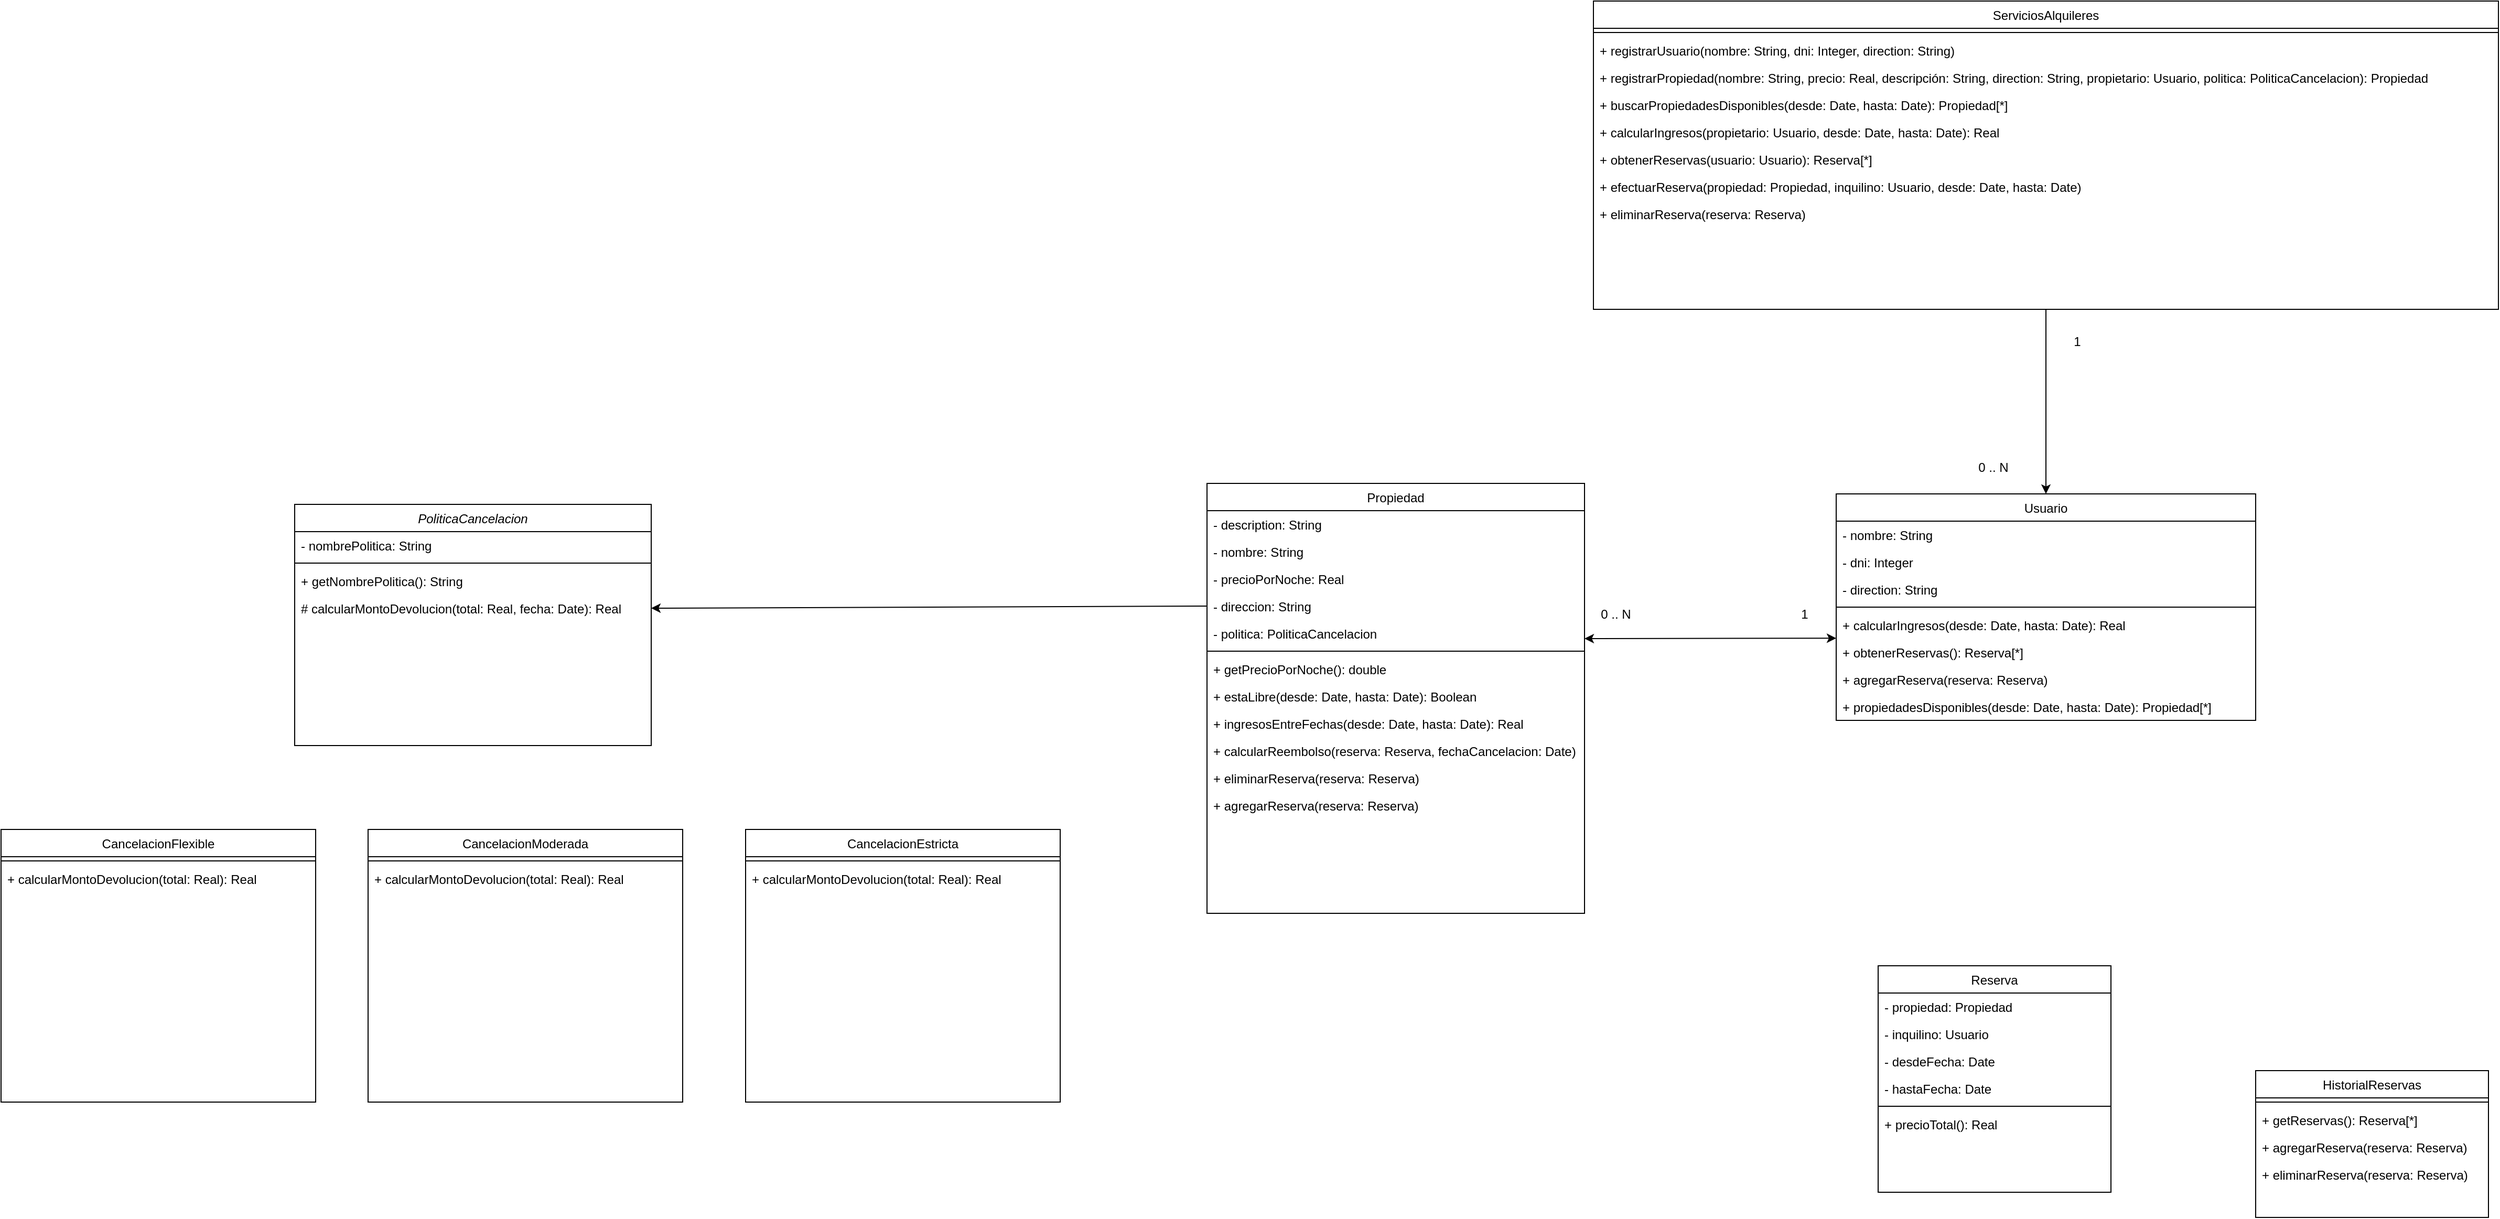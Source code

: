 <mxfile version="22.0.6" type="device">
  <diagram id="C5RBs43oDa-KdzZeNtuy" name="Page-1">
    <mxGraphModel dx="2368" dy="1470" grid="1" gridSize="10" guides="1" tooltips="1" connect="1" arrows="1" fold="1" page="1" pageScale="1" pageWidth="827" pageHeight="1169" math="0" shadow="0">
      <root>
        <mxCell id="WIyWlLk6GJQsqaUBKTNV-0" />
        <mxCell id="WIyWlLk6GJQsqaUBKTNV-1" parent="WIyWlLk6GJQsqaUBKTNV-0" />
        <mxCell id="zkfFHV4jXpPFQw0GAbJ--17" value="Usuario" style="swimlane;fontStyle=0;align=center;verticalAlign=top;childLayout=stackLayout;horizontal=1;startSize=26;horizontalStack=0;resizeParent=1;resizeLast=0;collapsible=1;marginBottom=0;rounded=0;shadow=0;strokeWidth=1;" parent="WIyWlLk6GJQsqaUBKTNV-1" vertex="1">
          <mxGeometry x="450" y="150" width="400" height="216" as="geometry">
            <mxRectangle x="550" y="140" width="160" height="26" as="alternateBounds" />
          </mxGeometry>
        </mxCell>
        <mxCell id="Z69i1eqltzNL1kWbj4Vy-1" value="- nombre: String" style="text;align=left;verticalAlign=top;spacingLeft=4;spacingRight=4;overflow=hidden;rotatable=0;points=[[0,0.5],[1,0.5]];portConstraint=eastwest;" parent="zkfFHV4jXpPFQw0GAbJ--17" vertex="1">
          <mxGeometry y="26" width="400" height="26" as="geometry" />
        </mxCell>
        <mxCell id="Z69i1eqltzNL1kWbj4Vy-5" value="- dni: Integer" style="text;align=left;verticalAlign=top;spacingLeft=4;spacingRight=4;overflow=hidden;rotatable=0;points=[[0,0.5],[1,0.5]];portConstraint=eastwest;" parent="zkfFHV4jXpPFQw0GAbJ--17" vertex="1">
          <mxGeometry y="52" width="400" height="26" as="geometry" />
        </mxCell>
        <mxCell id="Z69i1eqltzNL1kWbj4Vy-6" value="- direction: String" style="text;align=left;verticalAlign=top;spacingLeft=4;spacingRight=4;overflow=hidden;rotatable=0;points=[[0,0.5],[1,0.5]];portConstraint=eastwest;" parent="zkfFHV4jXpPFQw0GAbJ--17" vertex="1">
          <mxGeometry y="78" width="400" height="26" as="geometry" />
        </mxCell>
        <mxCell id="zkfFHV4jXpPFQw0GAbJ--23" value="" style="line;html=1;strokeWidth=1;align=left;verticalAlign=middle;spacingTop=-1;spacingLeft=3;spacingRight=3;rotatable=0;labelPosition=right;points=[];portConstraint=eastwest;" parent="zkfFHV4jXpPFQw0GAbJ--17" vertex="1">
          <mxGeometry y="104" width="400" height="8" as="geometry" />
        </mxCell>
        <mxCell id="Z69i1eqltzNL1kWbj4Vy-29" value="+ calcularIngresos(desde: Date, hasta: Date): Real" style="text;align=left;verticalAlign=top;spacingLeft=4;spacingRight=4;overflow=hidden;rotatable=0;points=[[0,0.5],[1,0.5]];portConstraint=eastwest;" parent="zkfFHV4jXpPFQw0GAbJ--17" vertex="1">
          <mxGeometry y="112" width="400" height="26" as="geometry" />
        </mxCell>
        <mxCell id="Z69i1eqltzNL1kWbj4Vy-30" value="+ obtenerReservas(): Reserva[*]" style="text;align=left;verticalAlign=top;spacingLeft=4;spacingRight=4;overflow=hidden;rotatable=0;points=[[0,0.5],[1,0.5]];portConstraint=eastwest;" parent="zkfFHV4jXpPFQw0GAbJ--17" vertex="1">
          <mxGeometry y="138" width="400" height="26" as="geometry" />
        </mxCell>
        <mxCell id="on9pxLoIMXoFx7U_Ofeh-1" value="+ agregarReserva(reserva: Reserva)" style="text;align=left;verticalAlign=top;spacingLeft=4;spacingRight=4;overflow=hidden;rotatable=0;points=[[0,0.5],[1,0.5]];portConstraint=eastwest;" parent="zkfFHV4jXpPFQw0GAbJ--17" vertex="1">
          <mxGeometry y="164" width="400" height="26" as="geometry" />
        </mxCell>
        <mxCell id="VodQPuuzfbgn1V_yBsdc-93" value="+ propiedadesDisponibles(desde: Date, hasta: Date): Propiedad[*]" style="text;align=left;verticalAlign=top;spacingLeft=4;spacingRight=4;overflow=hidden;rotatable=0;points=[[0,0.5],[1,0.5]];portConstraint=eastwest;" parent="zkfFHV4jXpPFQw0GAbJ--17" vertex="1">
          <mxGeometry y="190" width="400" height="26" as="geometry" />
        </mxCell>
        <mxCell id="Z69i1eqltzNL1kWbj4Vy-7" value="Propiedad" style="swimlane;fontStyle=0;align=center;verticalAlign=top;childLayout=stackLayout;horizontal=1;startSize=26;horizontalStack=0;resizeParent=1;resizeLast=0;collapsible=1;marginBottom=0;rounded=0;shadow=0;strokeWidth=1;" parent="WIyWlLk6GJQsqaUBKTNV-1" vertex="1">
          <mxGeometry x="-150" y="140" width="360" height="410" as="geometry">
            <mxRectangle x="550" y="140" width="160" height="26" as="alternateBounds" />
          </mxGeometry>
        </mxCell>
        <mxCell id="Z69i1eqltzNL1kWbj4Vy-9" value="- description: String" style="text;align=left;verticalAlign=top;spacingLeft=4;spacingRight=4;overflow=hidden;rotatable=0;points=[[0,0.5],[1,0.5]];portConstraint=eastwest;" parent="Z69i1eqltzNL1kWbj4Vy-7" vertex="1">
          <mxGeometry y="26" width="360" height="26" as="geometry" />
        </mxCell>
        <mxCell id="Z69i1eqltzNL1kWbj4Vy-8" value="- nombre: String" style="text;align=left;verticalAlign=top;spacingLeft=4;spacingRight=4;overflow=hidden;rotatable=0;points=[[0,0.5],[1,0.5]];portConstraint=eastwest;" parent="Z69i1eqltzNL1kWbj4Vy-7" vertex="1">
          <mxGeometry y="52" width="360" height="26" as="geometry" />
        </mxCell>
        <mxCell id="Z69i1eqltzNL1kWbj4Vy-14" value="- precioPorNoche: Real" style="text;align=left;verticalAlign=top;spacingLeft=4;spacingRight=4;overflow=hidden;rotatable=0;points=[[0,0.5],[1,0.5]];portConstraint=eastwest;" parent="Z69i1eqltzNL1kWbj4Vy-7" vertex="1">
          <mxGeometry y="78" width="360" height="26" as="geometry" />
        </mxCell>
        <mxCell id="Z69i1eqltzNL1kWbj4Vy-27" value="- direccion: String" style="text;align=left;verticalAlign=top;spacingLeft=4;spacingRight=4;overflow=hidden;rotatable=0;points=[[0,0.5],[1,0.5]];portConstraint=eastwest;" parent="Z69i1eqltzNL1kWbj4Vy-7" vertex="1">
          <mxGeometry y="104" width="360" height="26" as="geometry" />
        </mxCell>
        <mxCell id="br2Br22_RLZlkPCpj5Lr-3" value="- politica: PoliticaCancelacion" style="text;align=left;verticalAlign=top;spacingLeft=4;spacingRight=4;overflow=hidden;rotatable=0;points=[[0,0.5],[1,0.5]];portConstraint=eastwest;" parent="Z69i1eqltzNL1kWbj4Vy-7" vertex="1">
          <mxGeometry y="130" width="360" height="26" as="geometry" />
        </mxCell>
        <mxCell id="Z69i1eqltzNL1kWbj4Vy-13" value="" style="line;html=1;strokeWidth=1;align=left;verticalAlign=middle;spacingTop=-1;spacingLeft=3;spacingRight=3;rotatable=0;labelPosition=right;points=[];portConstraint=eastwest;" parent="Z69i1eqltzNL1kWbj4Vy-7" vertex="1">
          <mxGeometry y="156" width="360" height="8" as="geometry" />
        </mxCell>
        <mxCell id="VodQPuuzfbgn1V_yBsdc-75" value="+ getPrecioPorNoche(): double" style="text;align=left;verticalAlign=top;spacingLeft=4;spacingRight=4;overflow=hidden;rotatable=0;points=[[0,0.5],[1,0.5]];portConstraint=eastwest;" parent="Z69i1eqltzNL1kWbj4Vy-7" vertex="1">
          <mxGeometry y="164" width="360" height="26" as="geometry" />
        </mxCell>
        <mxCell id="Z69i1eqltzNL1kWbj4Vy-32" value="+ estaLibre(desde: Date, hasta: Date): Boolean" style="text;align=left;verticalAlign=top;spacingLeft=4;spacingRight=4;overflow=hidden;rotatable=0;points=[[0,0.5],[1,0.5]];portConstraint=eastwest;" parent="Z69i1eqltzNL1kWbj4Vy-7" vertex="1">
          <mxGeometry y="190" width="360" height="26" as="geometry" />
        </mxCell>
        <mxCell id="Z69i1eqltzNL1kWbj4Vy-47" value="+ ingresosEntreFechas(desde: Date, hasta: Date): Real" style="text;align=left;verticalAlign=top;spacingLeft=4;spacingRight=4;overflow=hidden;rotatable=0;points=[[0,0.5],[1,0.5]];portConstraint=eastwest;" parent="Z69i1eqltzNL1kWbj4Vy-7" vertex="1">
          <mxGeometry y="216" width="360" height="26" as="geometry" />
        </mxCell>
        <mxCell id="VodQPuuzfbgn1V_yBsdc-63" value="+ calcularReembolso(reserva: Reserva, fechaCancelacion: Date)" style="text;align=left;verticalAlign=top;spacingLeft=4;spacingRight=4;overflow=hidden;rotatable=0;points=[[0,0.5],[1,0.5]];portConstraint=eastwest;" parent="Z69i1eqltzNL1kWbj4Vy-7" vertex="1">
          <mxGeometry y="242" width="360" height="26" as="geometry" />
        </mxCell>
        <mxCell id="VodQPuuzfbgn1V_yBsdc-76" value="+ eliminarReserva(reserva: Reserva)" style="text;align=left;verticalAlign=top;spacingLeft=4;spacingRight=4;overflow=hidden;rotatable=0;points=[[0,0.5],[1,0.5]];portConstraint=eastwest;" parent="Z69i1eqltzNL1kWbj4Vy-7" vertex="1">
          <mxGeometry y="268" width="360" height="26" as="geometry" />
        </mxCell>
        <mxCell id="VodQPuuzfbgn1V_yBsdc-78" value="+ agregarReserva(reserva: Reserva)" style="text;align=left;verticalAlign=top;spacingLeft=4;spacingRight=4;overflow=hidden;rotatable=0;points=[[0,0.5],[1,0.5]];portConstraint=eastwest;" parent="Z69i1eqltzNL1kWbj4Vy-7" vertex="1">
          <mxGeometry y="294" width="360" height="26" as="geometry" />
        </mxCell>
        <mxCell id="CxufDs1az2V0f5SNO1QJ-0" value="ServiciosAlquileres" style="swimlane;fontStyle=0;align=center;verticalAlign=top;childLayout=stackLayout;horizontal=1;startSize=26;horizontalStack=0;resizeParent=1;resizeLast=0;collapsible=1;marginBottom=0;rounded=0;shadow=0;strokeWidth=1;" parent="WIyWlLk6GJQsqaUBKTNV-1" vertex="1">
          <mxGeometry x="218.5" y="-320" width="863" height="294" as="geometry">
            <mxRectangle x="550" y="140" width="160" height="26" as="alternateBounds" />
          </mxGeometry>
        </mxCell>
        <mxCell id="CxufDs1az2V0f5SNO1QJ-6" value="" style="line;html=1;strokeWidth=1;align=left;verticalAlign=middle;spacingTop=-1;spacingLeft=3;spacingRight=3;rotatable=0;labelPosition=right;points=[];portConstraint=eastwest;" parent="CxufDs1az2V0f5SNO1QJ-0" vertex="1">
          <mxGeometry y="26" width="863" height="8" as="geometry" />
        </mxCell>
        <mxCell id="CxufDs1az2V0f5SNO1QJ-9" value="+ registrarUsuario(nombre: String, dni: Integer, direction: String)" style="text;align=left;verticalAlign=top;spacingLeft=4;spacingRight=4;overflow=hidden;rotatable=0;points=[[0,0.5],[1,0.5]];portConstraint=eastwest;" parent="CxufDs1az2V0f5SNO1QJ-0" vertex="1">
          <mxGeometry y="34" width="863" height="26" as="geometry" />
        </mxCell>
        <mxCell id="CxufDs1az2V0f5SNO1QJ-17" value="+ registrarPropiedad(nombre: String, precio: Real, descripción: String, direction: String, propietario: Usuario, politica: PoliticaCancelacion): Propiedad" style="text;align=left;verticalAlign=top;spacingLeft=4;spacingRight=4;overflow=hidden;rotatable=0;points=[[0,0.5],[1,0.5]];portConstraint=eastwest;" parent="CxufDs1az2V0f5SNO1QJ-0" vertex="1">
          <mxGeometry y="60" width="863" height="26" as="geometry" />
        </mxCell>
        <mxCell id="CxufDs1az2V0f5SNO1QJ-10" value="+ buscarPropiedadesDisponibles(desde: Date, hasta: Date): Propiedad[*]" style="text;align=left;verticalAlign=top;spacingLeft=4;spacingRight=4;overflow=hidden;rotatable=0;points=[[0,0.5],[1,0.5]];portConstraint=eastwest;" parent="CxufDs1az2V0f5SNO1QJ-0" vertex="1">
          <mxGeometry y="86" width="863" height="26" as="geometry" />
        </mxCell>
        <mxCell id="CxufDs1az2V0f5SNO1QJ-21" value="+ calcularIngresos(propietario: Usuario, desde: Date, hasta: Date): Real" style="text;align=left;verticalAlign=top;spacingLeft=4;spacingRight=4;overflow=hidden;rotatable=0;points=[[0,0.5],[1,0.5]];portConstraint=eastwest;" parent="CxufDs1az2V0f5SNO1QJ-0" vertex="1">
          <mxGeometry y="112" width="863" height="26" as="geometry" />
        </mxCell>
        <mxCell id="CxufDs1az2V0f5SNO1QJ-20" value="+ obtenerReservas(usuario: Usuario): Reserva[*]" style="text;align=left;verticalAlign=top;spacingLeft=4;spacingRight=4;overflow=hidden;rotatable=0;points=[[0,0.5],[1,0.5]];portConstraint=eastwest;" parent="CxufDs1az2V0f5SNO1QJ-0" vertex="1">
          <mxGeometry y="138" width="863" height="26" as="geometry" />
        </mxCell>
        <mxCell id="CxufDs1az2V0f5SNO1QJ-12" value="+ efectuarReserva(propiedad: Propiedad, inquilino: Usuario, desde: Date, hasta: Date)" style="text;align=left;verticalAlign=top;spacingLeft=4;spacingRight=4;overflow=hidden;rotatable=0;points=[[0,0.5],[1,0.5]];portConstraint=eastwest;" parent="CxufDs1az2V0f5SNO1QJ-0" vertex="1">
          <mxGeometry y="164" width="863" height="26" as="geometry" />
        </mxCell>
        <mxCell id="CxufDs1az2V0f5SNO1QJ-19" value="+ eliminarReserva(reserva: Reserva)" style="text;align=left;verticalAlign=top;spacingLeft=4;spacingRight=4;overflow=hidden;rotatable=0;points=[[0,0.5],[1,0.5]];portConstraint=eastwest;" parent="CxufDs1az2V0f5SNO1QJ-0" vertex="1">
          <mxGeometry y="190" width="863" height="26" as="geometry" />
        </mxCell>
        <mxCell id="CxufDs1az2V0f5SNO1QJ-26" value="PoliticaCancelacion" style="swimlane;fontStyle=2;align=center;verticalAlign=top;childLayout=stackLayout;horizontal=1;startSize=26;horizontalStack=0;resizeParent=1;resizeLast=0;collapsible=1;marginBottom=0;rounded=0;shadow=0;strokeWidth=1;" parent="WIyWlLk6GJQsqaUBKTNV-1" vertex="1">
          <mxGeometry x="-1020" y="160" width="340" height="230" as="geometry">
            <mxRectangle x="550" y="140" width="160" height="26" as="alternateBounds" />
          </mxGeometry>
        </mxCell>
        <mxCell id="CxufDs1az2V0f5SNO1QJ-38" value="- nombrePolitica: String" style="text;align=left;verticalAlign=top;spacingLeft=4;spacingRight=4;overflow=hidden;rotatable=0;points=[[0,0.5],[1,0.5]];portConstraint=eastwest;" parent="CxufDs1az2V0f5SNO1QJ-26" vertex="1">
          <mxGeometry y="26" width="340" height="26" as="geometry" />
        </mxCell>
        <mxCell id="CxufDs1az2V0f5SNO1QJ-31" value="" style="line;html=1;strokeWidth=1;align=left;verticalAlign=middle;spacingTop=-1;spacingLeft=3;spacingRight=3;rotatable=0;labelPosition=right;points=[];portConstraint=eastwest;" parent="CxufDs1az2V0f5SNO1QJ-26" vertex="1">
          <mxGeometry y="52" width="340" height="8" as="geometry" />
        </mxCell>
        <mxCell id="CxufDs1az2V0f5SNO1QJ-39" value="+ getNombrePolitica(): String" style="text;align=left;verticalAlign=top;spacingLeft=4;spacingRight=4;overflow=hidden;rotatable=0;points=[[0,0.5],[1,0.5]];portConstraint=eastwest;" parent="CxufDs1az2V0f5SNO1QJ-26" vertex="1">
          <mxGeometry y="60" width="340" height="26" as="geometry" />
        </mxCell>
        <mxCell id="CxufDs1az2V0f5SNO1QJ-32" value="# calcularMontoDevolucion(total: Real, fecha: Date): Real" style="text;align=left;verticalAlign=top;spacingLeft=4;spacingRight=4;overflow=hidden;rotatable=0;points=[[0,0.5],[1,0.5]];portConstraint=eastwest;" parent="CxufDs1az2V0f5SNO1QJ-26" vertex="1">
          <mxGeometry y="86" width="340" height="26" as="geometry" />
        </mxCell>
        <mxCell id="CxufDs1az2V0f5SNO1QJ-35" value="CancelacionFlexible" style="swimlane;fontStyle=0;align=center;verticalAlign=top;childLayout=stackLayout;horizontal=1;startSize=26;horizontalStack=0;resizeParent=1;resizeLast=0;collapsible=1;marginBottom=0;rounded=0;shadow=0;strokeWidth=1;" parent="WIyWlLk6GJQsqaUBKTNV-1" vertex="1">
          <mxGeometry x="-1300" y="470" width="300" height="260" as="geometry">
            <mxRectangle x="550" y="140" width="160" height="26" as="alternateBounds" />
          </mxGeometry>
        </mxCell>
        <mxCell id="CxufDs1az2V0f5SNO1QJ-36" value="" style="line;html=1;strokeWidth=1;align=left;verticalAlign=middle;spacingTop=-1;spacingLeft=3;spacingRight=3;rotatable=0;labelPosition=right;points=[];portConstraint=eastwest;" parent="CxufDs1az2V0f5SNO1QJ-35" vertex="1">
          <mxGeometry y="26" width="300" height="8" as="geometry" />
        </mxCell>
        <mxCell id="CxufDs1az2V0f5SNO1QJ-37" value="+ calcularMontoDevolucion(total: Real): Real" style="text;align=left;verticalAlign=top;spacingLeft=4;spacingRight=4;overflow=hidden;rotatable=0;points=[[0,0.5],[1,0.5]];portConstraint=eastwest;" parent="CxufDs1az2V0f5SNO1QJ-35" vertex="1">
          <mxGeometry y="34" width="300" height="26" as="geometry" />
        </mxCell>
        <mxCell id="CxufDs1az2V0f5SNO1QJ-40" value="CancelacionModerada" style="swimlane;fontStyle=0;align=center;verticalAlign=top;childLayout=stackLayout;horizontal=1;startSize=26;horizontalStack=0;resizeParent=1;resizeLast=0;collapsible=1;marginBottom=0;rounded=0;shadow=0;strokeWidth=1;" parent="WIyWlLk6GJQsqaUBKTNV-1" vertex="1">
          <mxGeometry x="-950" y="470" width="300" height="260" as="geometry">
            <mxRectangle x="550" y="140" width="160" height="26" as="alternateBounds" />
          </mxGeometry>
        </mxCell>
        <mxCell id="CxufDs1az2V0f5SNO1QJ-41" value="" style="line;html=1;strokeWidth=1;align=left;verticalAlign=middle;spacingTop=-1;spacingLeft=3;spacingRight=3;rotatable=0;labelPosition=right;points=[];portConstraint=eastwest;" parent="CxufDs1az2V0f5SNO1QJ-40" vertex="1">
          <mxGeometry y="26" width="300" height="8" as="geometry" />
        </mxCell>
        <mxCell id="CxufDs1az2V0f5SNO1QJ-42" value="+ calcularMontoDevolucion(total: Real): Real" style="text;align=left;verticalAlign=top;spacingLeft=4;spacingRight=4;overflow=hidden;rotatable=0;points=[[0,0.5],[1,0.5]];portConstraint=eastwest;" parent="CxufDs1az2V0f5SNO1QJ-40" vertex="1">
          <mxGeometry y="34" width="300" height="26" as="geometry" />
        </mxCell>
        <mxCell id="CxufDs1az2V0f5SNO1QJ-43" value="CancelacionEstricta" style="swimlane;fontStyle=0;align=center;verticalAlign=top;childLayout=stackLayout;horizontal=1;startSize=26;horizontalStack=0;resizeParent=1;resizeLast=0;collapsible=1;marginBottom=0;rounded=0;shadow=0;strokeWidth=1;" parent="WIyWlLk6GJQsqaUBKTNV-1" vertex="1">
          <mxGeometry x="-590" y="470" width="300" height="260" as="geometry">
            <mxRectangle x="550" y="140" width="160" height="26" as="alternateBounds" />
          </mxGeometry>
        </mxCell>
        <mxCell id="CxufDs1az2V0f5SNO1QJ-44" value="" style="line;html=1;strokeWidth=1;align=left;verticalAlign=middle;spacingTop=-1;spacingLeft=3;spacingRight=3;rotatable=0;labelPosition=right;points=[];portConstraint=eastwest;" parent="CxufDs1az2V0f5SNO1QJ-43" vertex="1">
          <mxGeometry y="26" width="300" height="8" as="geometry" />
        </mxCell>
        <mxCell id="CxufDs1az2V0f5SNO1QJ-45" value="+ calcularMontoDevolucion(total: Real): Real" style="text;align=left;verticalAlign=top;spacingLeft=4;spacingRight=4;overflow=hidden;rotatable=0;points=[[0,0.5],[1,0.5]];portConstraint=eastwest;" parent="CxufDs1az2V0f5SNO1QJ-43" vertex="1">
          <mxGeometry y="34" width="300" height="26" as="geometry" />
        </mxCell>
        <mxCell id="VodQPuuzfbgn1V_yBsdc-9" value="1" style="text;html=1;strokeColor=none;fillColor=none;align=center;verticalAlign=middle;whiteSpace=wrap;rounded=0;" parent="WIyWlLk6GJQsqaUBKTNV-1" vertex="1">
          <mxGeometry x="650" y="-10" width="60" height="30" as="geometry" />
        </mxCell>
        <mxCell id="VodQPuuzfbgn1V_yBsdc-16" value="HistorialReservas" style="swimlane;fontStyle=0;align=center;verticalAlign=top;childLayout=stackLayout;horizontal=1;startSize=26;horizontalStack=0;resizeParent=1;resizeLast=0;collapsible=1;marginBottom=0;rounded=0;shadow=0;strokeWidth=1;" parent="WIyWlLk6GJQsqaUBKTNV-1" vertex="1">
          <mxGeometry x="850" y="700" width="222" height="140" as="geometry">
            <mxRectangle x="550" y="140" width="160" height="26" as="alternateBounds" />
          </mxGeometry>
        </mxCell>
        <mxCell id="VodQPuuzfbgn1V_yBsdc-22" value="" style="line;html=1;strokeWidth=1;align=left;verticalAlign=middle;spacingTop=-1;spacingLeft=3;spacingRight=3;rotatable=0;labelPosition=right;points=[];portConstraint=eastwest;" parent="VodQPuuzfbgn1V_yBsdc-16" vertex="1">
          <mxGeometry y="26" width="222" height="8" as="geometry" />
        </mxCell>
        <mxCell id="VodQPuuzfbgn1V_yBsdc-56" value="+ getReservas(): Reserva[*]" style="text;align=left;verticalAlign=top;spacingLeft=4;spacingRight=4;overflow=hidden;rotatable=0;points=[[0,0.5],[1,0.5]];portConstraint=eastwest;" parent="VodQPuuzfbgn1V_yBsdc-16" vertex="1">
          <mxGeometry y="34" width="222" height="26" as="geometry" />
        </mxCell>
        <mxCell id="CxufDs1az2V0f5SNO1QJ-11" value="+ agregarReserva(reserva: Reserva)" style="text;align=left;verticalAlign=top;spacingLeft=4;spacingRight=4;overflow=hidden;rotatable=0;points=[[0,0.5],[1,0.5]];portConstraint=eastwest;" parent="VodQPuuzfbgn1V_yBsdc-16" vertex="1">
          <mxGeometry y="60" width="222" height="26" as="geometry" />
        </mxCell>
        <mxCell id="VodQPuuzfbgn1V_yBsdc-85" value="+ eliminarReserva(reserva: Reserva)" style="text;align=left;verticalAlign=top;spacingLeft=4;spacingRight=4;overflow=hidden;rotatable=0;points=[[0,0.5],[1,0.5]];portConstraint=eastwest;" parent="VodQPuuzfbgn1V_yBsdc-16" vertex="1">
          <mxGeometry y="86" width="222" height="26" as="geometry" />
        </mxCell>
        <mxCell id="VodQPuuzfbgn1V_yBsdc-36" value="" style="endArrow=classic;html=1;rounded=0;exitX=0.5;exitY=1;exitDx=0;exitDy=0;entryX=0.5;entryY=0;entryDx=0;entryDy=0;" parent="WIyWlLk6GJQsqaUBKTNV-1" source="CxufDs1az2V0f5SNO1QJ-0" target="zkfFHV4jXpPFQw0GAbJ--17" edge="1">
          <mxGeometry width="50" height="50" relative="1" as="geometry">
            <mxPoint x="430" y="100" as="sourcePoint" />
            <mxPoint x="480" y="50" as="targetPoint" />
          </mxGeometry>
        </mxCell>
        <mxCell id="VodQPuuzfbgn1V_yBsdc-38" value="" style="endArrow=classic;html=1;rounded=0;entryX=1;entryY=0.5;entryDx=0;entryDy=0;exitX=0;exitY=0.5;exitDx=0;exitDy=0;" parent="WIyWlLk6GJQsqaUBKTNV-1" source="Z69i1eqltzNL1kWbj4Vy-27" target="CxufDs1az2V0f5SNO1QJ-32" edge="1">
          <mxGeometry width="50" height="50" relative="1" as="geometry">
            <mxPoint x="-182" y="310" as="sourcePoint" />
            <mxPoint x="-430" y="318" as="targetPoint" />
          </mxGeometry>
        </mxCell>
        <mxCell id="VodQPuuzfbgn1V_yBsdc-45" value="0 .. N" style="text;html=1;strokeColor=none;fillColor=none;align=center;verticalAlign=middle;whiteSpace=wrap;rounded=0;" parent="WIyWlLk6GJQsqaUBKTNV-1" vertex="1">
          <mxGeometry x="570" y="110" width="60" height="30" as="geometry" />
        </mxCell>
        <mxCell id="VodQPuuzfbgn1V_yBsdc-51" value="" style="endArrow=classic;startArrow=classic;html=1;rounded=0;exitX=0;exitY=-0.014;exitDx=0;exitDy=0;exitPerimeter=0;" parent="WIyWlLk6GJQsqaUBKTNV-1" source="Z69i1eqltzNL1kWbj4Vy-30" edge="1">
          <mxGeometry width="50" height="50" relative="1" as="geometry">
            <mxPoint x="440" y="291" as="sourcePoint" />
            <mxPoint x="210" y="288" as="targetPoint" />
          </mxGeometry>
        </mxCell>
        <mxCell id="VodQPuuzfbgn1V_yBsdc-52" value="0 .. N" style="text;html=1;strokeColor=none;fillColor=none;align=center;verticalAlign=middle;whiteSpace=wrap;rounded=0;" parent="WIyWlLk6GJQsqaUBKTNV-1" vertex="1">
          <mxGeometry x="210" y="250" width="60" height="30" as="geometry" />
        </mxCell>
        <mxCell id="VodQPuuzfbgn1V_yBsdc-53" value="1" style="text;html=1;strokeColor=none;fillColor=none;align=center;verticalAlign=middle;whiteSpace=wrap;rounded=0;" parent="WIyWlLk6GJQsqaUBKTNV-1" vertex="1">
          <mxGeometry x="390" y="250" width="60" height="30" as="geometry" />
        </mxCell>
        <mxCell id="Z69i1eqltzNL1kWbj4Vy-15" value="Reserva" style="swimlane;fontStyle=0;align=center;verticalAlign=top;childLayout=stackLayout;horizontal=1;startSize=26;horizontalStack=0;resizeParent=1;resizeLast=0;collapsible=1;marginBottom=0;rounded=0;shadow=0;strokeWidth=1;" parent="WIyWlLk6GJQsqaUBKTNV-1" vertex="1">
          <mxGeometry x="490" y="600" width="222" height="216" as="geometry">
            <mxRectangle x="550" y="140" width="160" height="26" as="alternateBounds" />
          </mxGeometry>
        </mxCell>
        <mxCell id="Z69i1eqltzNL1kWbj4Vy-16" value="- propiedad: Propiedad" style="text;align=left;verticalAlign=top;spacingLeft=4;spacingRight=4;overflow=hidden;rotatable=0;points=[[0,0.5],[1,0.5]];portConstraint=eastwest;" parent="Z69i1eqltzNL1kWbj4Vy-15" vertex="1">
          <mxGeometry y="26" width="222" height="26" as="geometry" />
        </mxCell>
        <mxCell id="Z69i1eqltzNL1kWbj4Vy-17" value="- inquilino: Usuario" style="text;align=left;verticalAlign=top;spacingLeft=4;spacingRight=4;overflow=hidden;rotatable=0;points=[[0,0.5],[1,0.5]];portConstraint=eastwest;" parent="Z69i1eqltzNL1kWbj4Vy-15" vertex="1">
          <mxGeometry y="52" width="222" height="26" as="geometry" />
        </mxCell>
        <mxCell id="Z69i1eqltzNL1kWbj4Vy-18" value="- desdeFecha: Date" style="text;align=left;verticalAlign=top;spacingLeft=4;spacingRight=4;overflow=hidden;rotatable=0;points=[[0,0.5],[1,0.5]];portConstraint=eastwest;" parent="Z69i1eqltzNL1kWbj4Vy-15" vertex="1">
          <mxGeometry y="78" width="222" height="26" as="geometry" />
        </mxCell>
        <mxCell id="Z69i1eqltzNL1kWbj4Vy-19" value="- hastaFecha: Date" style="text;align=left;verticalAlign=top;spacingLeft=4;spacingRight=4;overflow=hidden;rotatable=0;points=[[0,0.5],[1,0.5]];portConstraint=eastwest;" parent="Z69i1eqltzNL1kWbj4Vy-15" vertex="1">
          <mxGeometry y="104" width="222" height="26" as="geometry" />
        </mxCell>
        <mxCell id="Z69i1eqltzNL1kWbj4Vy-20" value="" style="line;html=1;strokeWidth=1;align=left;verticalAlign=middle;spacingTop=-1;spacingLeft=3;spacingRight=3;rotatable=0;labelPosition=right;points=[];portConstraint=eastwest;" parent="Z69i1eqltzNL1kWbj4Vy-15" vertex="1">
          <mxGeometry y="130" width="222" height="8" as="geometry" />
        </mxCell>
        <mxCell id="Z69i1eqltzNL1kWbj4Vy-23" value="+ precioTotal(): Real" style="text;align=left;verticalAlign=top;spacingLeft=4;spacingRight=4;overflow=hidden;rotatable=0;points=[[0,0.5],[1,0.5]];portConstraint=eastwest;" parent="Z69i1eqltzNL1kWbj4Vy-15" vertex="1">
          <mxGeometry y="138" width="222" height="26" as="geometry" />
        </mxCell>
      </root>
    </mxGraphModel>
  </diagram>
</mxfile>
